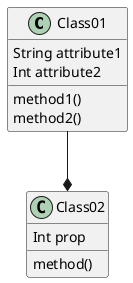 @startuml "Class attributes"
Class01 --* Class02

Class01 : String attribute1
"Class01" : Int attribute2

Class01 : method1()
Class01 : method2()

Class02 : Int prop
Class02 : method()
@enduml